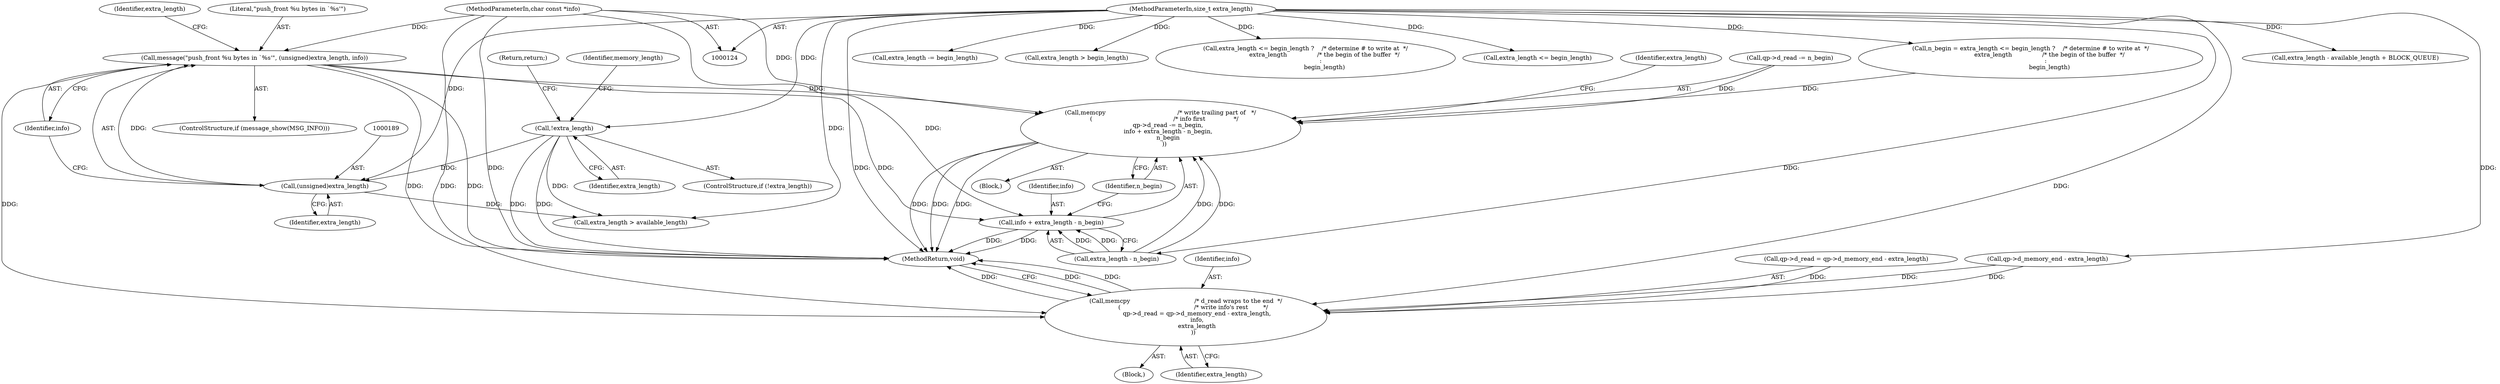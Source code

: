 digraph "0_yodl_fd85f8c94182558ff1480d06a236d6fb927979a3@pointer" {
"1000186" [label="(Call,message(\"push_front %u bytes in `%s'\", (unsigned)extra_length, info))"];
"1000188" [label="(Call,(unsigned)extra_length)"];
"1000136" [label="(Call,!extra_length)"];
"1000126" [label="(MethodParameterIn,size_t extra_length)"];
"1000127" [label="(MethodParameterIn,char const *info)"];
"1000343" [label="(Call,memcpy                                      /* write trailing part of   */\n    (                                           /* info first               */\n        qp->d_read -= n_begin,\n        info + extra_length - n_begin,\n        n_begin\n    ))"];
"1000349" [label="(Call,info + extra_length - n_begin)"];
"1000363" [label="(Call,memcpy                                  /* d_read wraps to the end  */\n        (                                       /* write info's rest        */\n            qp->d_read = qp->d_memory_end - extra_length,\n            info,\n            extra_length\n        ))"];
"1000193" [label="(Call,extra_length > available_length)"];
"1000138" [label="(Return,return;)"];
"1000349" [label="(Call,info + extra_length - n_begin)"];
"1000126" [label="(MethodParameterIn,size_t extra_length)"];
"1000354" [label="(Identifier,n_begin)"];
"1000187" [label="(Literal,\"push_front %u bytes in `%s'\")"];
"1000343" [label="(Call,memcpy                                      /* write trailing part of   */\n    (                                           /* info first               */\n        qp->d_read -= n_begin,\n        info + extra_length - n_begin,\n        n_begin\n    ))"];
"1000360" [label="(Call,extra_length -= begin_length)"];
"1000183" [label="(ControlStructure,if (message_show(MSG_INFO)))"];
"1000363" [label="(Call,memcpy                                  /* d_read wraps to the end  */\n        (                                       /* write info's rest        */\n            qp->d_read = qp->d_memory_end - extra_length,\n            info,\n            extra_length\n        ))"];
"1000373" [label="(Identifier,info)"];
"1000335" [label="(Call,n_begin = extra_length <= begin_length ?    /* determine # to write at  */\n                    extra_length                /* the begin of the buffer  */\n                :\n                    begin_length)"];
"1000359" [label="(Block,)"];
"1000140" [label="(Identifier,memory_length)"];
"1000375" [label="(MethodReturn,void)"];
"1000351" [label="(Call,extra_length - n_begin)"];
"1000194" [label="(Identifier,extra_length)"];
"1000357" [label="(Identifier,extra_length)"];
"1000137" [label="(Identifier,extra_length)"];
"1000356" [label="(Call,extra_length > begin_length)"];
"1000135" [label="(ControlStructure,if (!extra_length))"];
"1000136" [label="(Call,!extra_length)"];
"1000188" [label="(Call,(unsigned)extra_length)"];
"1000337" [label="(Call,extra_length <= begin_length ?    /* determine # to write at  */\n                    extra_length                /* the begin of the buffer  */\n                :\n                    begin_length)"];
"1000344" [label="(Call,qp->d_read -= n_begin)"];
"1000338" [label="(Call,extra_length <= begin_length)"];
"1000127" [label="(MethodParameterIn,char const *info)"];
"1000374" [label="(Identifier,extra_length)"];
"1000203" [label="(Call,extra_length - available_length + BLOCK_QUEUE)"];
"1000368" [label="(Call,qp->d_memory_end - extra_length)"];
"1000350" [label="(Identifier,info)"];
"1000191" [label="(Identifier,info)"];
"1000186" [label="(Call,message(\"push_front %u bytes in `%s'\", (unsigned)extra_length, info))"];
"1000128" [label="(Block,)"];
"1000190" [label="(Identifier,extra_length)"];
"1000364" [label="(Call,qp->d_read = qp->d_memory_end - extra_length)"];
"1000186" -> "1000183"  [label="AST: "];
"1000186" -> "1000191"  [label="CFG: "];
"1000187" -> "1000186"  [label="AST: "];
"1000188" -> "1000186"  [label="AST: "];
"1000191" -> "1000186"  [label="AST: "];
"1000194" -> "1000186"  [label="CFG: "];
"1000186" -> "1000375"  [label="DDG: "];
"1000186" -> "1000375"  [label="DDG: "];
"1000188" -> "1000186"  [label="DDG: "];
"1000127" -> "1000186"  [label="DDG: "];
"1000186" -> "1000343"  [label="DDG: "];
"1000186" -> "1000349"  [label="DDG: "];
"1000186" -> "1000363"  [label="DDG: "];
"1000188" -> "1000190"  [label="CFG: "];
"1000189" -> "1000188"  [label="AST: "];
"1000190" -> "1000188"  [label="AST: "];
"1000191" -> "1000188"  [label="CFG: "];
"1000136" -> "1000188"  [label="DDG: "];
"1000126" -> "1000188"  [label="DDG: "];
"1000188" -> "1000193"  [label="DDG: "];
"1000136" -> "1000135"  [label="AST: "];
"1000136" -> "1000137"  [label="CFG: "];
"1000137" -> "1000136"  [label="AST: "];
"1000138" -> "1000136"  [label="CFG: "];
"1000140" -> "1000136"  [label="CFG: "];
"1000136" -> "1000375"  [label="DDG: "];
"1000136" -> "1000375"  [label="DDG: "];
"1000126" -> "1000136"  [label="DDG: "];
"1000136" -> "1000193"  [label="DDG: "];
"1000126" -> "1000124"  [label="AST: "];
"1000126" -> "1000375"  [label="DDG: "];
"1000126" -> "1000193"  [label="DDG: "];
"1000126" -> "1000203"  [label="DDG: "];
"1000126" -> "1000335"  [label="DDG: "];
"1000126" -> "1000338"  [label="DDG: "];
"1000126" -> "1000337"  [label="DDG: "];
"1000126" -> "1000351"  [label="DDG: "];
"1000126" -> "1000356"  [label="DDG: "];
"1000126" -> "1000360"  [label="DDG: "];
"1000126" -> "1000368"  [label="DDG: "];
"1000126" -> "1000363"  [label="DDG: "];
"1000127" -> "1000124"  [label="AST: "];
"1000127" -> "1000375"  [label="DDG: "];
"1000127" -> "1000343"  [label="DDG: "];
"1000127" -> "1000349"  [label="DDG: "];
"1000127" -> "1000363"  [label="DDG: "];
"1000343" -> "1000128"  [label="AST: "];
"1000343" -> "1000354"  [label="CFG: "];
"1000344" -> "1000343"  [label="AST: "];
"1000349" -> "1000343"  [label="AST: "];
"1000354" -> "1000343"  [label="AST: "];
"1000357" -> "1000343"  [label="CFG: "];
"1000343" -> "1000375"  [label="DDG: "];
"1000343" -> "1000375"  [label="DDG: "];
"1000343" -> "1000375"  [label="DDG: "];
"1000344" -> "1000343"  [label="DDG: "];
"1000335" -> "1000343"  [label="DDG: "];
"1000351" -> "1000343"  [label="DDG: "];
"1000351" -> "1000343"  [label="DDG: "];
"1000349" -> "1000351"  [label="CFG: "];
"1000350" -> "1000349"  [label="AST: "];
"1000351" -> "1000349"  [label="AST: "];
"1000354" -> "1000349"  [label="CFG: "];
"1000349" -> "1000375"  [label="DDG: "];
"1000349" -> "1000375"  [label="DDG: "];
"1000351" -> "1000349"  [label="DDG: "];
"1000351" -> "1000349"  [label="DDG: "];
"1000363" -> "1000359"  [label="AST: "];
"1000363" -> "1000374"  [label="CFG: "];
"1000364" -> "1000363"  [label="AST: "];
"1000373" -> "1000363"  [label="AST: "];
"1000374" -> "1000363"  [label="AST: "];
"1000375" -> "1000363"  [label="CFG: "];
"1000363" -> "1000375"  [label="DDG: "];
"1000363" -> "1000375"  [label="DDG: "];
"1000363" -> "1000375"  [label="DDG: "];
"1000364" -> "1000363"  [label="DDG: "];
"1000368" -> "1000363"  [label="DDG: "];
"1000368" -> "1000363"  [label="DDG: "];
}

